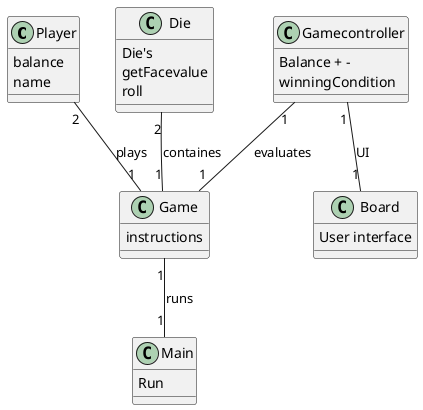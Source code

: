 @startuml
'https://plantuml.com/class-diagram

class Player{
balance
name
}
class Gamecontroller{
Balance + -
winningCondition
}
class Game{
instructions
}
class Die{
Die's
getFacevalue
roll
}
class Board{
User interface
}
class Main{
Run
}

Die "2"--"1" Game : containes
Gamecontroller "1"--"1" Game : evaluates
Gamecontroller "1"--"1" Board : UI
Game "1"--"1" Main : runs
Player "2"--"1" Game : plays



@enduml